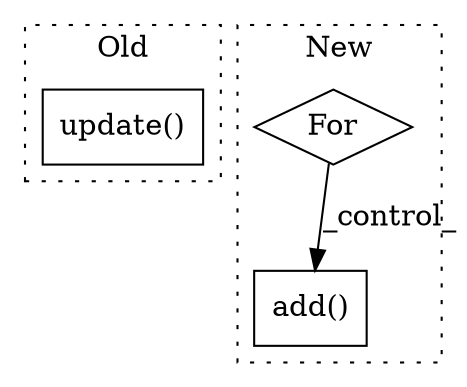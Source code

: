 digraph G {
subgraph cluster0 {
1 [label="update()" a="75" s="3706,3739" l="19,1" shape="box"];
label = "Old";
style="dotted";
}
subgraph cluster1 {
2 [label="add()" a="75" s="4026,4050" l="12,1" shape="box"];
3 [label="For" a="107" s="3966,4016" l="4,10" shape="diamond"];
label = "New";
style="dotted";
}
3 -> 2 [label="_control_"];
}